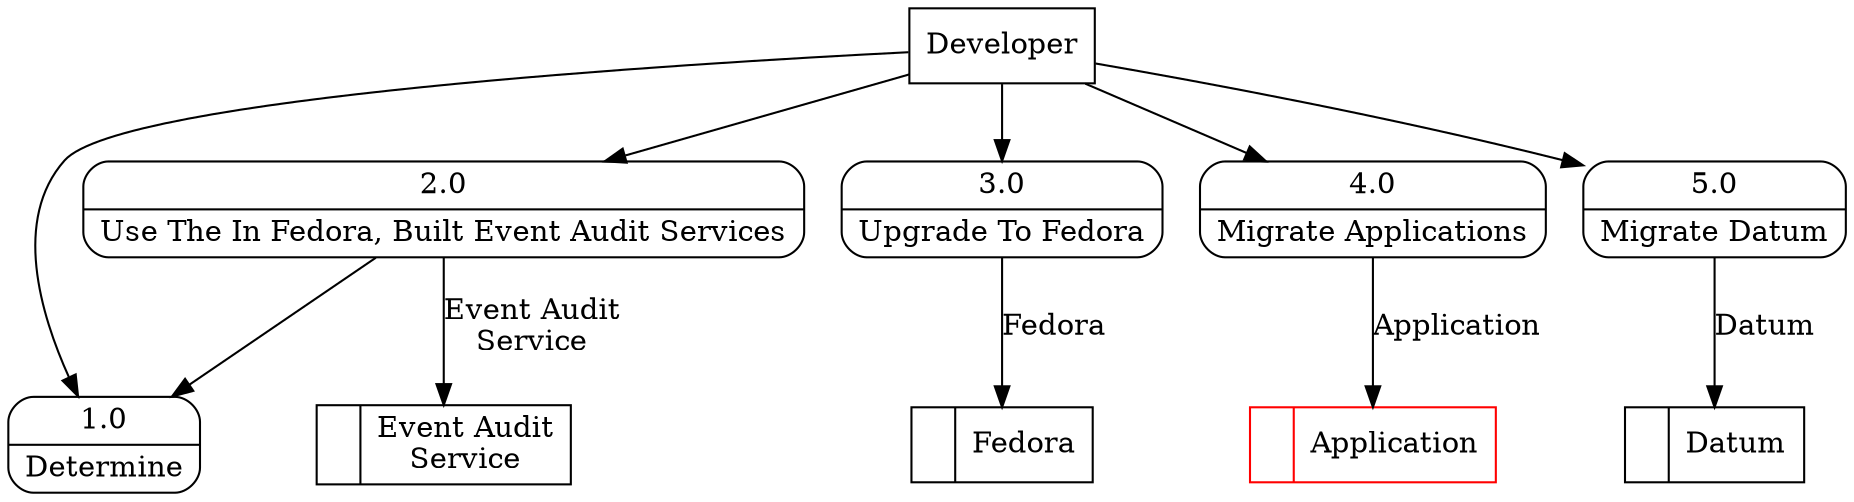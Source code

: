 digraph dfd2{ 
node[shape=record]
200 [label="<f0>  |<f1> Fedora " ];
201 [label="<f0>  |<f1> Datum " ];
202 [label="<f0>  |<f1> Application " color=red];
203 [label="<f0>  |<f1> Event Audit\nService " ];
204 [label="Developer" shape=box];
205 [label="{<f0> 1.0|<f1> Determine }" shape=Mrecord];
206 [label="{<f0> 2.0|<f1> Use The In Fedora, Built Event Audit Services }" shape=Mrecord];
207 [label="{<f0> 3.0|<f1> Upgrade To Fedora }" shape=Mrecord];
208 [label="{<f0> 4.0|<f1> Migrate Applications }" shape=Mrecord];
209 [label="{<f0> 5.0|<f1> Migrate Datum }" shape=Mrecord];
204 -> 205
204 -> 206
204 -> 207
204 -> 208
204 -> 209
206 -> 205
206 -> 203 [label="Event Audit\nService"]
207 -> 200 [label="Fedora"]
208 -> 202 [label="Application"]
209 -> 201 [label="Datum"]
}